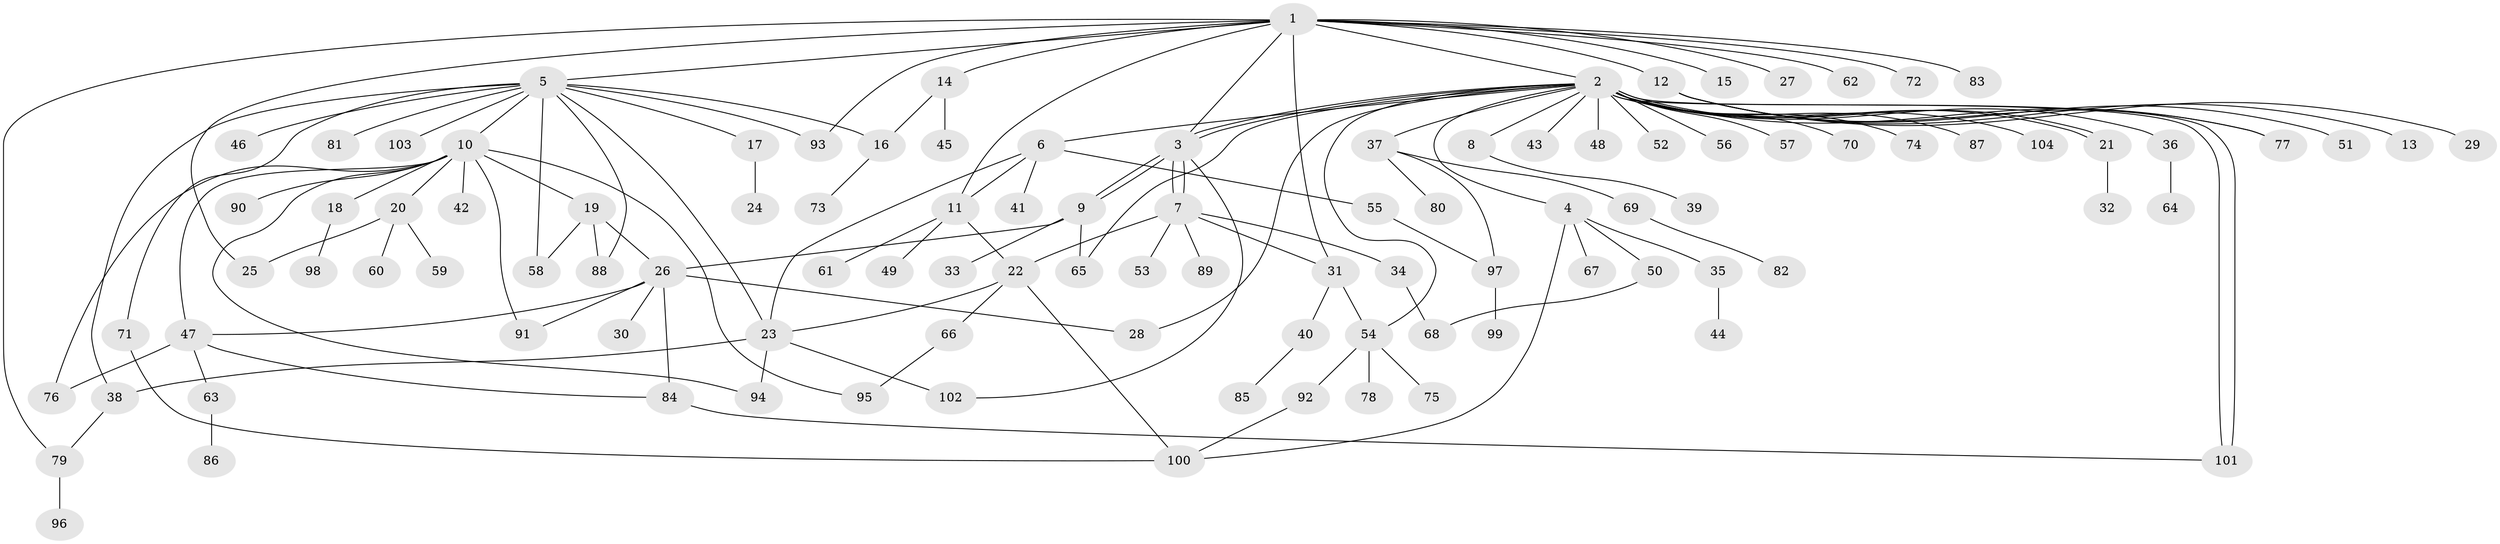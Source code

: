// Generated by graph-tools (version 1.1) at 2025/49/03/09/25 03:49:49]
// undirected, 104 vertices, 139 edges
graph export_dot {
graph [start="1"]
  node [color=gray90,style=filled];
  1;
  2;
  3;
  4;
  5;
  6;
  7;
  8;
  9;
  10;
  11;
  12;
  13;
  14;
  15;
  16;
  17;
  18;
  19;
  20;
  21;
  22;
  23;
  24;
  25;
  26;
  27;
  28;
  29;
  30;
  31;
  32;
  33;
  34;
  35;
  36;
  37;
  38;
  39;
  40;
  41;
  42;
  43;
  44;
  45;
  46;
  47;
  48;
  49;
  50;
  51;
  52;
  53;
  54;
  55;
  56;
  57;
  58;
  59;
  60;
  61;
  62;
  63;
  64;
  65;
  66;
  67;
  68;
  69;
  70;
  71;
  72;
  73;
  74;
  75;
  76;
  77;
  78;
  79;
  80;
  81;
  82;
  83;
  84;
  85;
  86;
  87;
  88;
  89;
  90;
  91;
  92;
  93;
  94;
  95;
  96;
  97;
  98;
  99;
  100;
  101;
  102;
  103;
  104;
  1 -- 2;
  1 -- 3;
  1 -- 5;
  1 -- 11;
  1 -- 12;
  1 -- 14;
  1 -- 15;
  1 -- 25;
  1 -- 27;
  1 -- 31;
  1 -- 62;
  1 -- 72;
  1 -- 79;
  1 -- 83;
  1 -- 93;
  2 -- 3;
  2 -- 3;
  2 -- 4;
  2 -- 6;
  2 -- 8;
  2 -- 21;
  2 -- 21;
  2 -- 28;
  2 -- 36;
  2 -- 37;
  2 -- 43;
  2 -- 48;
  2 -- 52;
  2 -- 54;
  2 -- 56;
  2 -- 57;
  2 -- 65;
  2 -- 70;
  2 -- 74;
  2 -- 77;
  2 -- 87;
  2 -- 101;
  2 -- 101;
  2 -- 104;
  3 -- 7;
  3 -- 7;
  3 -- 9;
  3 -- 9;
  3 -- 102;
  4 -- 35;
  4 -- 50;
  4 -- 67;
  4 -- 100;
  5 -- 10;
  5 -- 16;
  5 -- 17;
  5 -- 23;
  5 -- 38;
  5 -- 46;
  5 -- 58;
  5 -- 71;
  5 -- 81;
  5 -- 88;
  5 -- 93;
  5 -- 103;
  6 -- 11;
  6 -- 23;
  6 -- 41;
  6 -- 55;
  7 -- 22;
  7 -- 31;
  7 -- 34;
  7 -- 53;
  7 -- 89;
  8 -- 39;
  9 -- 26;
  9 -- 33;
  9 -- 65;
  10 -- 18;
  10 -- 19;
  10 -- 20;
  10 -- 42;
  10 -- 47;
  10 -- 76;
  10 -- 90;
  10 -- 91;
  10 -- 94;
  10 -- 95;
  11 -- 22;
  11 -- 49;
  11 -- 61;
  12 -- 13;
  12 -- 29;
  12 -- 51;
  12 -- 77;
  14 -- 16;
  14 -- 45;
  16 -- 73;
  17 -- 24;
  18 -- 98;
  19 -- 26;
  19 -- 58;
  19 -- 88;
  20 -- 25;
  20 -- 59;
  20 -- 60;
  21 -- 32;
  22 -- 23;
  22 -- 66;
  22 -- 100;
  23 -- 38;
  23 -- 94;
  23 -- 102;
  26 -- 28;
  26 -- 30;
  26 -- 47;
  26 -- 84;
  26 -- 91;
  31 -- 40;
  31 -- 54;
  34 -- 68;
  35 -- 44;
  36 -- 64;
  37 -- 69;
  37 -- 80;
  37 -- 97;
  38 -- 79;
  40 -- 85;
  47 -- 63;
  47 -- 76;
  47 -- 84;
  50 -- 68;
  54 -- 75;
  54 -- 78;
  54 -- 92;
  55 -- 97;
  63 -- 86;
  66 -- 95;
  69 -- 82;
  71 -- 100;
  79 -- 96;
  84 -- 101;
  92 -- 100;
  97 -- 99;
}

